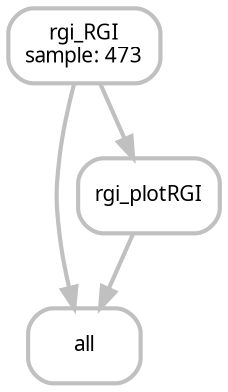 digraph snakemake_dag {
    graph[bgcolor=white, margin=0];
    node[shape=box, style=rounded, fontname=sans,                 fontsize=10, penwidth=2];
    edge[penwidth=2, color=grey];
	0[label = "all", color = "grey", style="rounded"];
	1[label = "rgi_RGI\nsample: 473", color = "grey", style="rounded"];
	2[label = "rgi_plotRGI", color = "grey", style="rounded"];
	1 -> 0
	2 -> 0
	1 -> 2
}            
